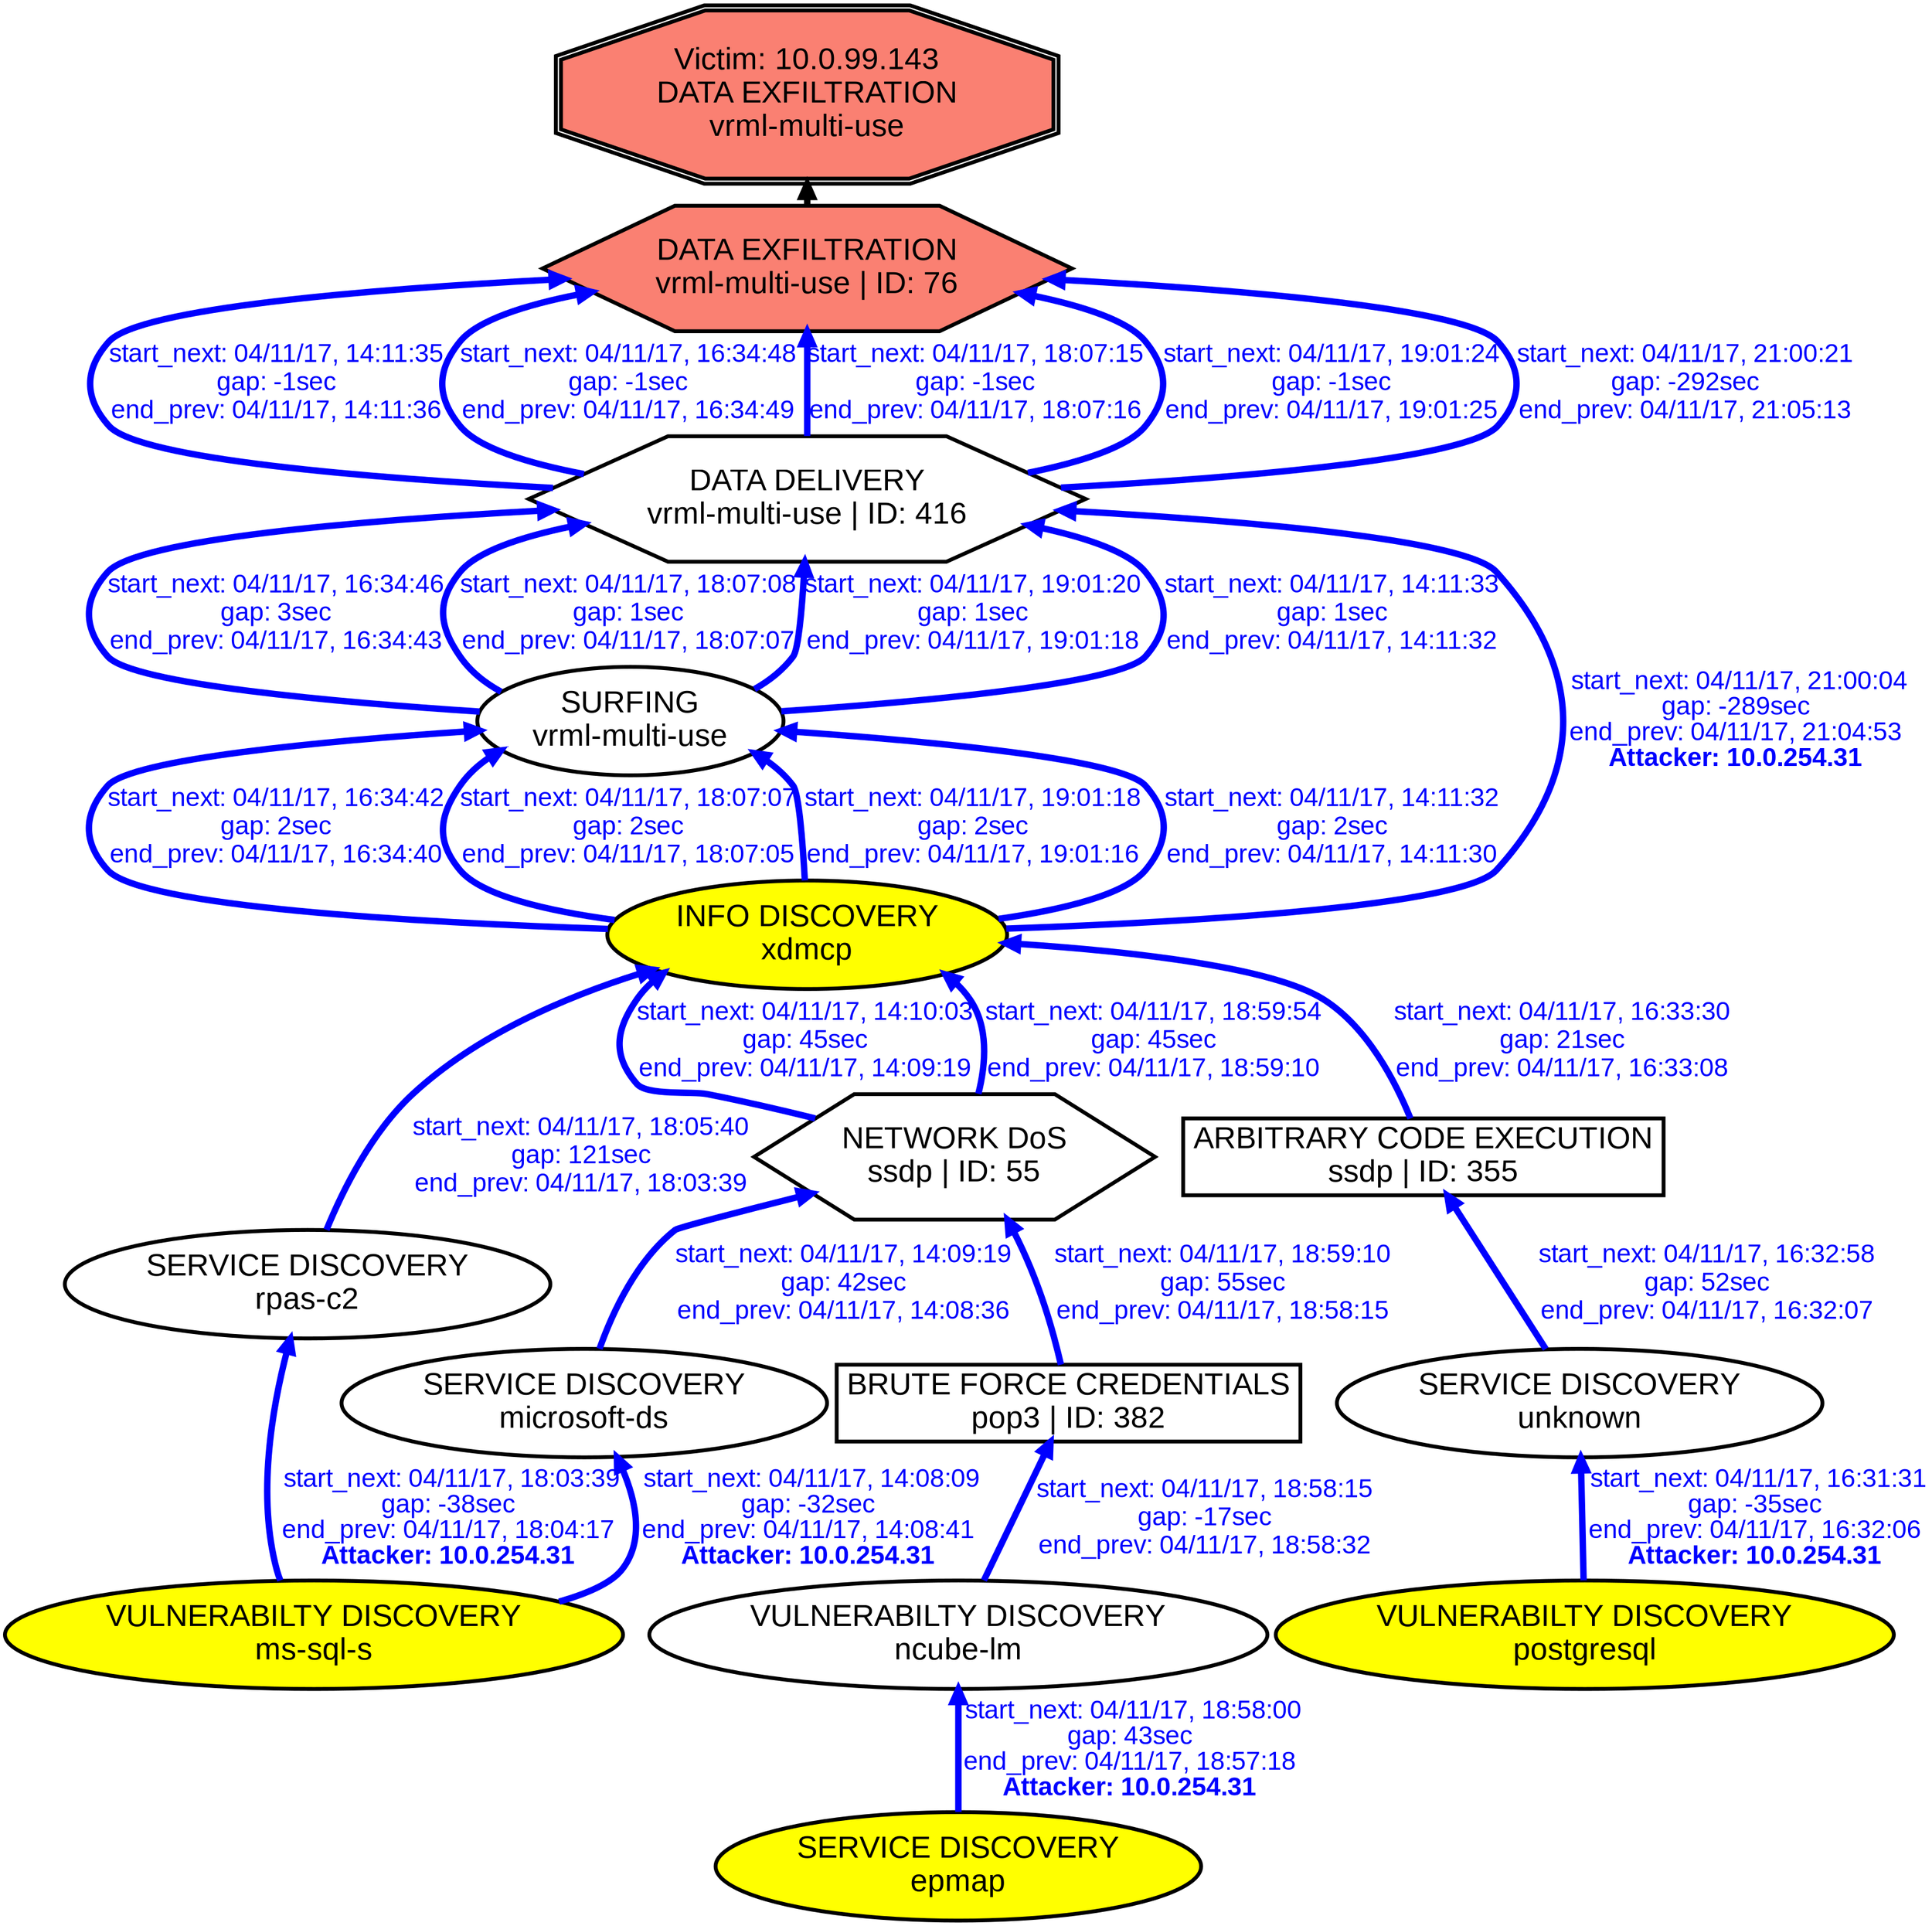 digraph DATAEXFILTRATIONvrmlmultiuse {
rankdir="BT"; 
 graph [ nodesep="0.1", ranksep="0.02"] 
 node [ fontname=Arial, fontsize=24,penwidth=3]; 
 edge [ fontname=Arial, fontsize=20,penwidth=5 ];
"Victim: 10.0.99.143
DATA EXFILTRATION
vrml-multi-use" [shape=doubleoctagon, style=filled, fillcolor=salmon];
{ rank = max; "Victim: 10.0.99.143
DATA EXFILTRATION
vrml-multi-use"}
"DATA EXFILTRATION
vrml-multi-use | ID: 76" -> "Victim: 10.0.99.143
DATA EXFILTRATION
vrml-multi-use"
"DATA EXFILTRATION
vrml-multi-use | ID: 76" [style=filled, fillcolor= salmon]
{ rank=same; "DATA EXFILTRATION
vrml-multi-use | ID: 76"}
"VULNERABILTY DISCOVERY
ms-sql-s" [style=filled, fillcolor= yellow]
"VULNERABILTY DISCOVERY
ms-sql-s" -> "SERVICE DISCOVERY
microsoft-ds" [ color=blue] [label=<<font color="blue"> start_next: 04/11/17, 14:08:09<br/>gap: -32sec<br/>end_prev: 04/11/17, 14:08:41</font><br/><font color="blue"><b>Attacker: 10.0.254.31</b></font>>]
"SERVICE DISCOVERY
microsoft-ds" -> "NETWORK DoS
ssdp | ID: 55" [ label="start_next: 04/11/17, 14:09:19
gap: 42sec
end_prev: 04/11/17, 14:08:36"][ fontcolor="blue" color=blue]
"NETWORK DoS
ssdp | ID: 55" -> "INFO DISCOVERY
xdmcp" [ label="start_next: 04/11/17, 14:10:03
gap: 45sec
end_prev: 04/11/17, 14:09:19"][ fontcolor="blue" color=blue]
"INFO DISCOVERY
xdmcp" -> "SURFING
vrml-multi-use" [ label="start_next: 04/11/17, 14:11:32
gap: 2sec
end_prev: 04/11/17, 14:11:30"][ fontcolor="blue" color=blue]
"SURFING
vrml-multi-use" -> "DATA DELIVERY
vrml-multi-use | ID: 416" [ label="start_next: 04/11/17, 14:11:33
gap: 1sec
end_prev: 04/11/17, 14:11:32"][ fontcolor="blue" color=blue]
"DATA DELIVERY
vrml-multi-use | ID: 416" -> "DATA EXFILTRATION
vrml-multi-use | ID: 76" [ label="start_next: 04/11/17, 14:11:35
gap: -1sec
end_prev: 04/11/17, 14:11:36"][ fontcolor="blue" color=blue]
"VULNERABILTY DISCOVERY
postgresql" [style=filled, fillcolor= yellow]
"VULNERABILTY DISCOVERY
postgresql" -> "SERVICE DISCOVERY
unknown" [ color=blue] [label=<<font color="blue"> start_next: 04/11/17, 16:31:31<br/>gap: -35sec<br/>end_prev: 04/11/17, 16:32:06</font><br/><font color="blue"><b>Attacker: 10.0.254.31</b></font>>]
"SERVICE DISCOVERY
unknown" -> "ARBITRARY CODE EXECUTION
ssdp | ID: 355" [ label="start_next: 04/11/17, 16:32:58
gap: 52sec
end_prev: 04/11/17, 16:32:07"][ fontcolor="blue" color=blue]
"ARBITRARY CODE EXECUTION
ssdp | ID: 355" -> "INFO DISCOVERY
xdmcp" [ label="start_next: 04/11/17, 16:33:30
gap: 21sec
end_prev: 04/11/17, 16:33:08"][ fontcolor="blue" color=blue]
"INFO DISCOVERY
xdmcp" -> "SURFING
vrml-multi-use" [ label="start_next: 04/11/17, 16:34:42
gap: 2sec
end_prev: 04/11/17, 16:34:40"][ fontcolor="blue" color=blue]
"SURFING
vrml-multi-use" -> "DATA DELIVERY
vrml-multi-use | ID: 416" [ label="start_next: 04/11/17, 16:34:46
gap: 3sec
end_prev: 04/11/17, 16:34:43"][ fontcolor="blue" color=blue]
"DATA DELIVERY
vrml-multi-use | ID: 416" -> "DATA EXFILTRATION
vrml-multi-use | ID: 76" [ label="start_next: 04/11/17, 16:34:48
gap: -1sec
end_prev: 04/11/17, 16:34:49"][ fontcolor="blue" color=blue]
"VULNERABILTY DISCOVERY
ms-sql-s" [style=filled, fillcolor= yellow]
"VULNERABILTY DISCOVERY
ms-sql-s" -> "SERVICE DISCOVERY
rpas-c2" [ color=blue] [label=<<font color="blue"> start_next: 04/11/17, 18:03:39<br/>gap: -38sec<br/>end_prev: 04/11/17, 18:04:17</font><br/><font color="blue"><b>Attacker: 10.0.254.31</b></font>>]
"SERVICE DISCOVERY
rpas-c2" -> "INFO DISCOVERY
xdmcp" [ label="start_next: 04/11/17, 18:05:40
gap: 121sec
end_prev: 04/11/17, 18:03:39"][ fontcolor="blue" color=blue]
"INFO DISCOVERY
xdmcp" -> "SURFING
vrml-multi-use" [ label="start_next: 04/11/17, 18:07:07
gap: 2sec
end_prev: 04/11/17, 18:07:05"][ fontcolor="blue" color=blue]
"SURFING
vrml-multi-use" -> "DATA DELIVERY
vrml-multi-use | ID: 416" [ label="start_next: 04/11/17, 18:07:08
gap: 1sec
end_prev: 04/11/17, 18:07:07"][ fontcolor="blue" color=blue]
"DATA DELIVERY
vrml-multi-use | ID: 416" -> "DATA EXFILTRATION
vrml-multi-use | ID: 76" [ label="start_next: 04/11/17, 18:07:15
gap: -1sec
end_prev: 04/11/17, 18:07:16"][ fontcolor="blue" color=blue]
"SERVICE DISCOVERY
epmap" [style=filled, fillcolor= yellow]
"SERVICE DISCOVERY
epmap" -> "VULNERABILTY DISCOVERY
ncube-lm" [ color=blue] [label=<<font color="blue"> start_next: 04/11/17, 18:58:00<br/>gap: 43sec<br/>end_prev: 04/11/17, 18:57:18</font><br/><font color="blue"><b>Attacker: 10.0.254.31</b></font>>]
"VULNERABILTY DISCOVERY
ncube-lm" -> "BRUTE FORCE CREDENTIALS
pop3 | ID: 382" [ label="start_next: 04/11/17, 18:58:15
gap: -17sec
end_prev: 04/11/17, 18:58:32"][ fontcolor="blue" color=blue]
"BRUTE FORCE CREDENTIALS
pop3 | ID: 382" -> "NETWORK DoS
ssdp | ID: 55" [ label="start_next: 04/11/17, 18:59:10
gap: 55sec
end_prev: 04/11/17, 18:58:15"][ fontcolor="blue" color=blue]
"NETWORK DoS
ssdp | ID: 55" -> "INFO DISCOVERY
xdmcp" [ label="start_next: 04/11/17, 18:59:54
gap: 45sec
end_prev: 04/11/17, 18:59:10"][ fontcolor="blue" color=blue]
"INFO DISCOVERY
xdmcp" -> "SURFING
vrml-multi-use" [ label="start_next: 04/11/17, 19:01:18
gap: 2sec
end_prev: 04/11/17, 19:01:16"][ fontcolor="blue" color=blue]
"SURFING
vrml-multi-use" -> "DATA DELIVERY
vrml-multi-use | ID: 416" [ label="start_next: 04/11/17, 19:01:20
gap: 1sec
end_prev: 04/11/17, 19:01:18"][ fontcolor="blue" color=blue]
"DATA DELIVERY
vrml-multi-use | ID: 416" -> "DATA EXFILTRATION
vrml-multi-use | ID: 76" [ label="start_next: 04/11/17, 19:01:24
gap: -1sec
end_prev: 04/11/17, 19:01:25"][ fontcolor="blue" color=blue]
"INFO DISCOVERY
xdmcp" [style=filled, fillcolor= yellow]
"INFO DISCOVERY
xdmcp" -> "DATA DELIVERY
vrml-multi-use | ID: 416" [ color=blue] [label=<<font color="blue"> start_next: 04/11/17, 21:00:04<br/>gap: -289sec<br/>end_prev: 04/11/17, 21:04:53</font><br/><font color="blue"><b>Attacker: 10.0.254.31</b></font>>]
"DATA DELIVERY
vrml-multi-use | ID: 416" -> "DATA EXFILTRATION
vrml-multi-use | ID: 76" [ label="start_next: 04/11/17, 21:00:21
gap: -292sec
end_prev: 04/11/17, 21:05:13"][ fontcolor="blue" color=blue]
"VULNERABILTY DISCOVERY
ms-sql-s" [shape=oval]
"VULNERABILTY DISCOVERY
ms-sql-s" [tooltip="ET POLICY Suspicious inbound to mySQL port 3306
ET POLICY Suspicious inbound to mSQL port 4333
ET POLICY Suspicious inbound to MSSQL port 1433
ET POLICY Suspicious inbound to Oracle SQL port 1521
ET POLICY Suspicious inbound to PostgreSQL port 5432"]
"SERVICE DISCOVERY
microsoft-ds" [shape=oval]
"SERVICE DISCOVERY
microsoft-ds" [tooltip="ET SCAN Behavioral Unusual Port 135 traffic Potential Scan or Infection
ET SCAN Potential VNC Scan 5800-5820
ET SCAN Behavioral Unusual Port 445 traffic Potential Scan or Infection"]
"NETWORK DoS
ssdp | ID: 55" [shape=hexagon]
"NETWORK DoS
ssdp | ID: 55" [tooltip="ET DOS Possible SSDP Amplification Scan in Progress"]
"INFO DISCOVERY
xdmcp" [shape=oval]
"INFO DISCOVERY
xdmcp" [tooltip="GPL WEB_SERVER mod_gzip_status access
GPL RPC xdmcp info query"]
"SURFING
vrml-multi-use" [shape=oval]
"SURFING
vrml-multi-use" [tooltip="ET WEB_SERVER WEB-PHP phpinfo access"]
"DATA DELIVERY
vrml-multi-use | ID: 416" [shape=hexagon]
"DATA DELIVERY
vrml-multi-use | ID: 416" [tooltip="ET WEB_SERVER PHP Possible php Remote File Inclusion Attempt
ET WEB_SERVER PHP tags in HTTP POST
GPL WEB_SERVER perl post attempt"]
"DATA EXFILTRATION
vrml-multi-use | ID: 76" [shape=hexagon]
"DATA EXFILTRATION
vrml-multi-use | ID: 76" [tooltip="ET WEB_SPECIFIC_APPS PHP-CGI query string parameter vulnerability"]
"VULNERABILTY DISCOVERY
postgresql" [shape=oval]
"VULNERABILTY DISCOVERY
postgresql" [tooltip="ET POLICY Suspicious inbound to mySQL port 3306
ET POLICY Suspicious inbound to mSQL port 4333
ET POLICY Suspicious inbound to MSSQL port 1433
ET POLICY Suspicious inbound to Oracle SQL port 1521
ET POLICY Suspicious inbound to PostgreSQL port 5432"]
"SERVICE DISCOVERY
unknown" [shape=oval]
"SERVICE DISCOVERY
unknown" [tooltip="ET SCAN Behavioral Unusual Port 135 traffic Potential Scan or Infection
ET SCAN Potential VNC Scan 5800-5820
ET SCAN Behavioral Unusual Port 445 traffic Potential Scan or Infection"]
"ARBITRARY CODE EXECUTION
ssdp | ID: 355" [shape=box]
"ARBITRARY CODE EXECUTION
ssdp | ID: 355" [tooltip="GPL MISC UPnP malformed advertisement"]
"SERVICE DISCOVERY
rpas-c2" [shape=oval]
"SERVICE DISCOVERY
rpas-c2" [tooltip="ET SCAN Potential VNC Scan 5900-5920"]
"SERVICE DISCOVERY
epmap" [shape=oval]
"SERVICE DISCOVERY
epmap" [tooltip="ET SCAN Behavioral Unusual Port 135 traffic Potential Scan or Infection"]
"VULNERABILTY DISCOVERY
ncube-lm" [shape=oval]
"VULNERABILTY DISCOVERY
ncube-lm" [tooltip="ET POLICY Suspicious inbound to mySQL port 3306
ET POLICY Suspicious inbound to mSQL port 4333
ET POLICY Suspicious inbound to MSSQL port 1433
ET POLICY Suspicious inbound to Oracle SQL port 1521
ET POLICY Suspicious inbound to PostgreSQL port 5432"]
"BRUTE FORCE CREDENTIALS
pop3 | ID: 382" [shape=box]
"BRUTE FORCE CREDENTIALS
pop3 | ID: 382" [tooltip="ET SCAN Rapid POP3 Connections - Possible Brute Force Attack"]
}
